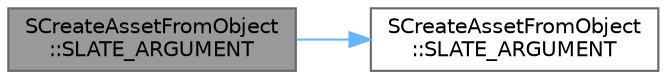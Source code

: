 digraph "SCreateAssetFromObject::SLATE_ARGUMENT"
{
 // INTERACTIVE_SVG=YES
 // LATEX_PDF_SIZE
  bgcolor="transparent";
  edge [fontname=Helvetica,fontsize=10,labelfontname=Helvetica,labelfontsize=10];
  node [fontname=Helvetica,fontsize=10,shape=box,height=0.2,width=0.4];
  rankdir="LR";
  Node1 [id="Node000001",label="SCreateAssetFromObject\l::SLATE_ARGUMENT",height=0.2,width=0.4,color="gray40", fillcolor="grey60", style="filled", fontcolor="black",tooltip="The label for the create button."];
  Node1 -> Node2 [id="edge1_Node000001_Node000002",color="steelblue1",style="solid",tooltip=" "];
  Node2 [id="Node000002",label="SCreateAssetFromObject\l::SLATE_ARGUMENT",height=0.2,width=0.4,color="grey40", fillcolor="white", style="filled",URL="$d5/d67/classSCreateAssetFromObject.html#aefdccdb95870a0950b36a87d1e093956",tooltip="The default suffix to use for the asset filename."];
}
